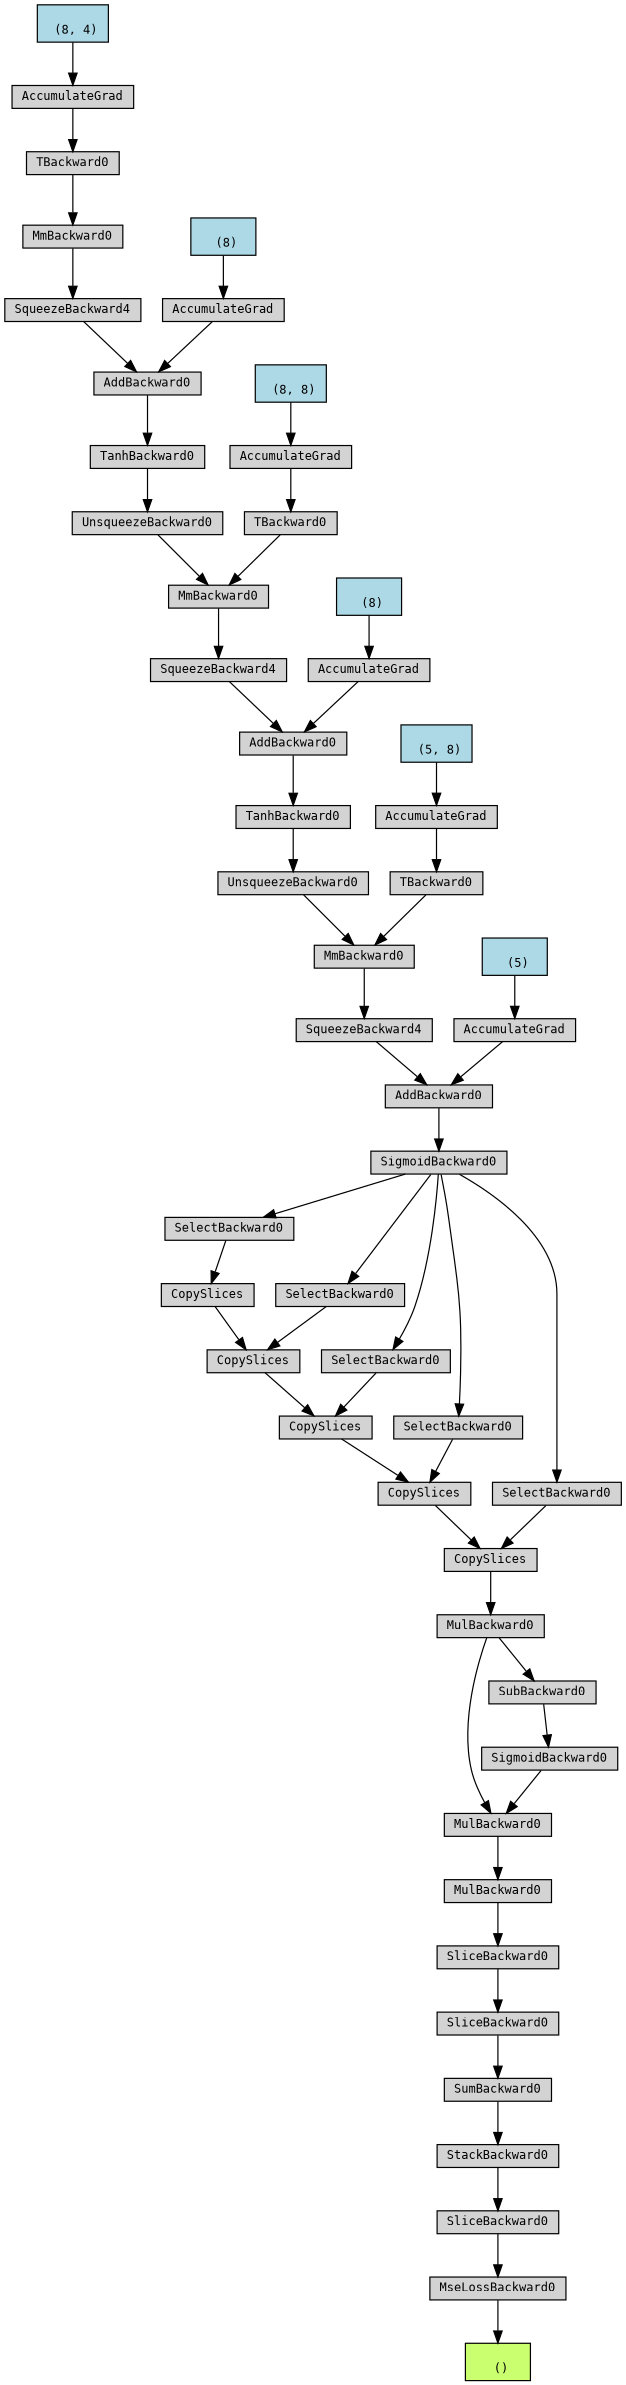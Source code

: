 digraph {
	graph [size="15.899999999999999,15.899999999999999"]
	node [align=left fontname=monospace fontsize=10 height=0.2 ranksep=0.1 shape=box style=filled]
	139620082646240 [label="
 ()" fillcolor=darkolivegreen1]
	139620081099264 [label=MseLossBackward0]
	139620081098880 -> 139620081099264
	139620081098880 [label=SliceBackward0]
	139620081099024 -> 139620081098880
	139620081099024 [label=StackBackward0]
	139620081099120 -> 139620081099024
	139620081099120 [label=SumBackward0]
	139620081098736 -> 139620081099120
	139620081098736 [label=SliceBackward0]
	139620081098640 -> 139620081098736
	139620081098640 [label=SliceBackward0]
	139620081098544 -> 139620081098640
	139620081098544 [label=MulBackward0]
	139620081098448 -> 139620081098544
	139620081098448 [label=MulBackward0]
	139620081098208 -> 139620081098448
	139620081098208 [label=MulBackward0]
	139620081098064 -> 139620081098208
	139620081098064 [label=CopySlices]
	139620081097968 -> 139620081098064
	139620081097968 [label=CopySlices]
	139620081097728 -> 139620081097968
	139620081097728 [label=CopySlices]
	139620081097584 -> 139620081097728
	139620081097584 [label=CopySlices]
	139620081097344 -> 139620081097584
	139620081097344 [label=CopySlices]
	139620081099408 -> 139620081097344
	139620081099408 [label=SelectBackward0]
	139620081099504 -> 139620081099408
	139620081099504 [label=SigmoidBackward0]
	139620081099600 -> 139620081099504
	139620081099600 [label=AddBackward0]
	139620081099696 -> 139620081099600
	139620081099696 [label=SqueezeBackward4]
	139620081099840 -> 139620081099696
	139620081099840 [label=MmBackward0]
	139620081099936 -> 139620081099840
	139620081099936 [label=UnsqueezeBackward0]
	139620081100080 -> 139620081099936
	139620081100080 [label=TanhBackward0]
	139620081100176 -> 139620081100080
	139620081100176 [label=AddBackward0]
	139620081100272 -> 139620081100176
	139620081100272 [label=SqueezeBackward4]
	139620081100416 -> 139620081100272
	139620081100416 [label=MmBackward0]
	139620081100512 -> 139620081100416
	139620081100512 [label=UnsqueezeBackward0]
	139620081100656 -> 139620081100512
	139620081100656 [label=TanhBackward0]
	139620081100752 -> 139620081100656
	139620081100752 [label=AddBackward0]
	139620081100848 -> 139620081100752
	139620081100848 [label=SqueezeBackward4]
	139620081100992 -> 139620081100848
	139620081100992 [label=MmBackward0]
	139620081101088 -> 139620081100992
	139620081101088 [label=TBackward0]
	139620081101184 -> 139620081101088
	139620088375840 [label="
 (8, 4)" fillcolor=lightblue]
	139620088375840 -> 139620081101184
	139620081101184 [label=AccumulateGrad]
	139620081100800 -> 139620081100752
	139620105227936 [label="
 (8)" fillcolor=lightblue]
	139620105227936 -> 139620081100800
	139620081100800 [label=AccumulateGrad]
	139620081100464 -> 139620081100416
	139620081100464 [label=TBackward0]
	139620081100560 -> 139620081100464
	139620088030176 [label="
 (8, 8)" fillcolor=lightblue]
	139620088030176 -> 139620081100560
	139620081100560 [label=AccumulateGrad]
	139620081100224 -> 139620081100176
	139620094284304 [label="
 (8)" fillcolor=lightblue]
	139620094284304 -> 139620081100224
	139620081100224 [label=AccumulateGrad]
	139620081099888 -> 139620081099840
	139620081099888 [label=TBackward0]
	139620081099984 -> 139620081099888
	139620091891520 [label="
 (5, 8)" fillcolor=lightblue]
	139620091891520 -> 139620081099984
	139620081099984 [label=AccumulateGrad]
	139620081099648 -> 139620081099600
	139620095619808 [label="
 (5)" fillcolor=lightblue]
	139620095619808 -> 139620081099648
	139620081099648 [label=AccumulateGrad]
	139620081097440 -> 139620081097584
	139620081097440 [label=SelectBackward0]
	139620081099504 -> 139620081097440
	139620081097632 -> 139620081097728
	139620081097632 [label=SelectBackward0]
	139620081099504 -> 139620081097632
	139620081097872 -> 139620081097968
	139620081097872 [label=SelectBackward0]
	139620081099504 -> 139620081097872
	139620081098016 -> 139620081098064
	139620081098016 [label=SelectBackward0]
	139620081099504 -> 139620081098016
	139620081098400 -> 139620081098448
	139620081098400 [label=SigmoidBackward0]
	139620081099456 -> 139620081098400
	139620081099456 [label=SubBackward0]
	139620081098208 -> 139620081099456
	139620081099264 -> 139620082646240
}
